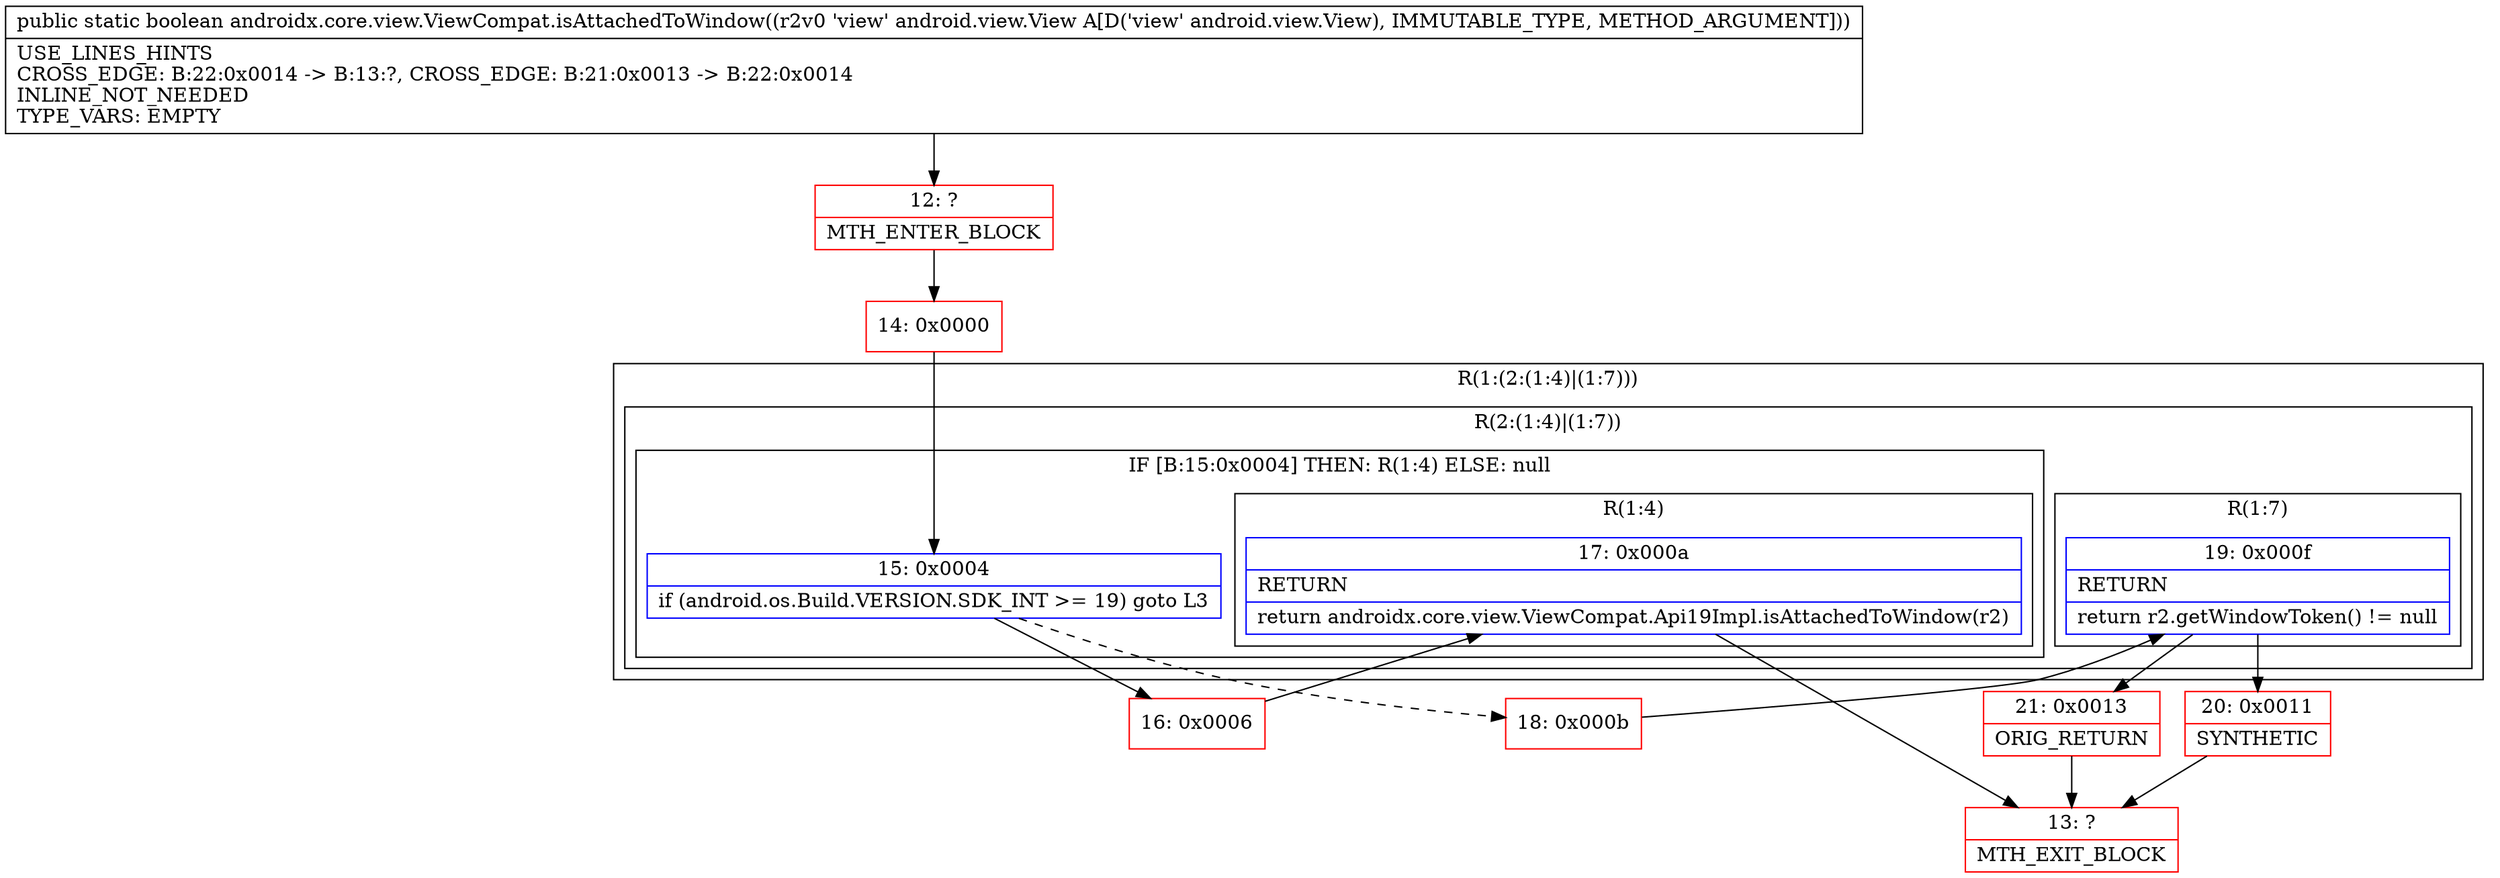 digraph "CFG forandroidx.core.view.ViewCompat.isAttachedToWindow(Landroid\/view\/View;)Z" {
subgraph cluster_Region_64933118 {
label = "R(1:(2:(1:4)|(1:7)))";
node [shape=record,color=blue];
subgraph cluster_Region_365035189 {
label = "R(2:(1:4)|(1:7))";
node [shape=record,color=blue];
subgraph cluster_IfRegion_935063166 {
label = "IF [B:15:0x0004] THEN: R(1:4) ELSE: null";
node [shape=record,color=blue];
Node_15 [shape=record,label="{15\:\ 0x0004|if (android.os.Build.VERSION.SDK_INT \>= 19) goto L3\l}"];
subgraph cluster_Region_1736361790 {
label = "R(1:4)";
node [shape=record,color=blue];
Node_17 [shape=record,label="{17\:\ 0x000a|RETURN\l|return androidx.core.view.ViewCompat.Api19Impl.isAttachedToWindow(r2)\l}"];
}
}
subgraph cluster_Region_305286675 {
label = "R(1:7)";
node [shape=record,color=blue];
Node_19 [shape=record,label="{19\:\ 0x000f|RETURN\l|return r2.getWindowToken() != null\l}"];
}
}
}
Node_12 [shape=record,color=red,label="{12\:\ ?|MTH_ENTER_BLOCK\l}"];
Node_14 [shape=record,color=red,label="{14\:\ 0x0000}"];
Node_16 [shape=record,color=red,label="{16\:\ 0x0006}"];
Node_13 [shape=record,color=red,label="{13\:\ ?|MTH_EXIT_BLOCK\l}"];
Node_18 [shape=record,color=red,label="{18\:\ 0x000b}"];
Node_20 [shape=record,color=red,label="{20\:\ 0x0011|SYNTHETIC\l}"];
Node_21 [shape=record,color=red,label="{21\:\ 0x0013|ORIG_RETURN\l}"];
MethodNode[shape=record,label="{public static boolean androidx.core.view.ViewCompat.isAttachedToWindow((r2v0 'view' android.view.View A[D('view' android.view.View), IMMUTABLE_TYPE, METHOD_ARGUMENT]))  | USE_LINES_HINTS\lCROSS_EDGE: B:22:0x0014 \-\> B:13:?, CROSS_EDGE: B:21:0x0013 \-\> B:22:0x0014\lINLINE_NOT_NEEDED\lTYPE_VARS: EMPTY\l}"];
MethodNode -> Node_12;Node_15 -> Node_16;
Node_15 -> Node_18[style=dashed];
Node_17 -> Node_13;
Node_19 -> Node_20;
Node_19 -> Node_21;
Node_12 -> Node_14;
Node_14 -> Node_15;
Node_16 -> Node_17;
Node_18 -> Node_19;
Node_20 -> Node_13;
Node_21 -> Node_13;
}

